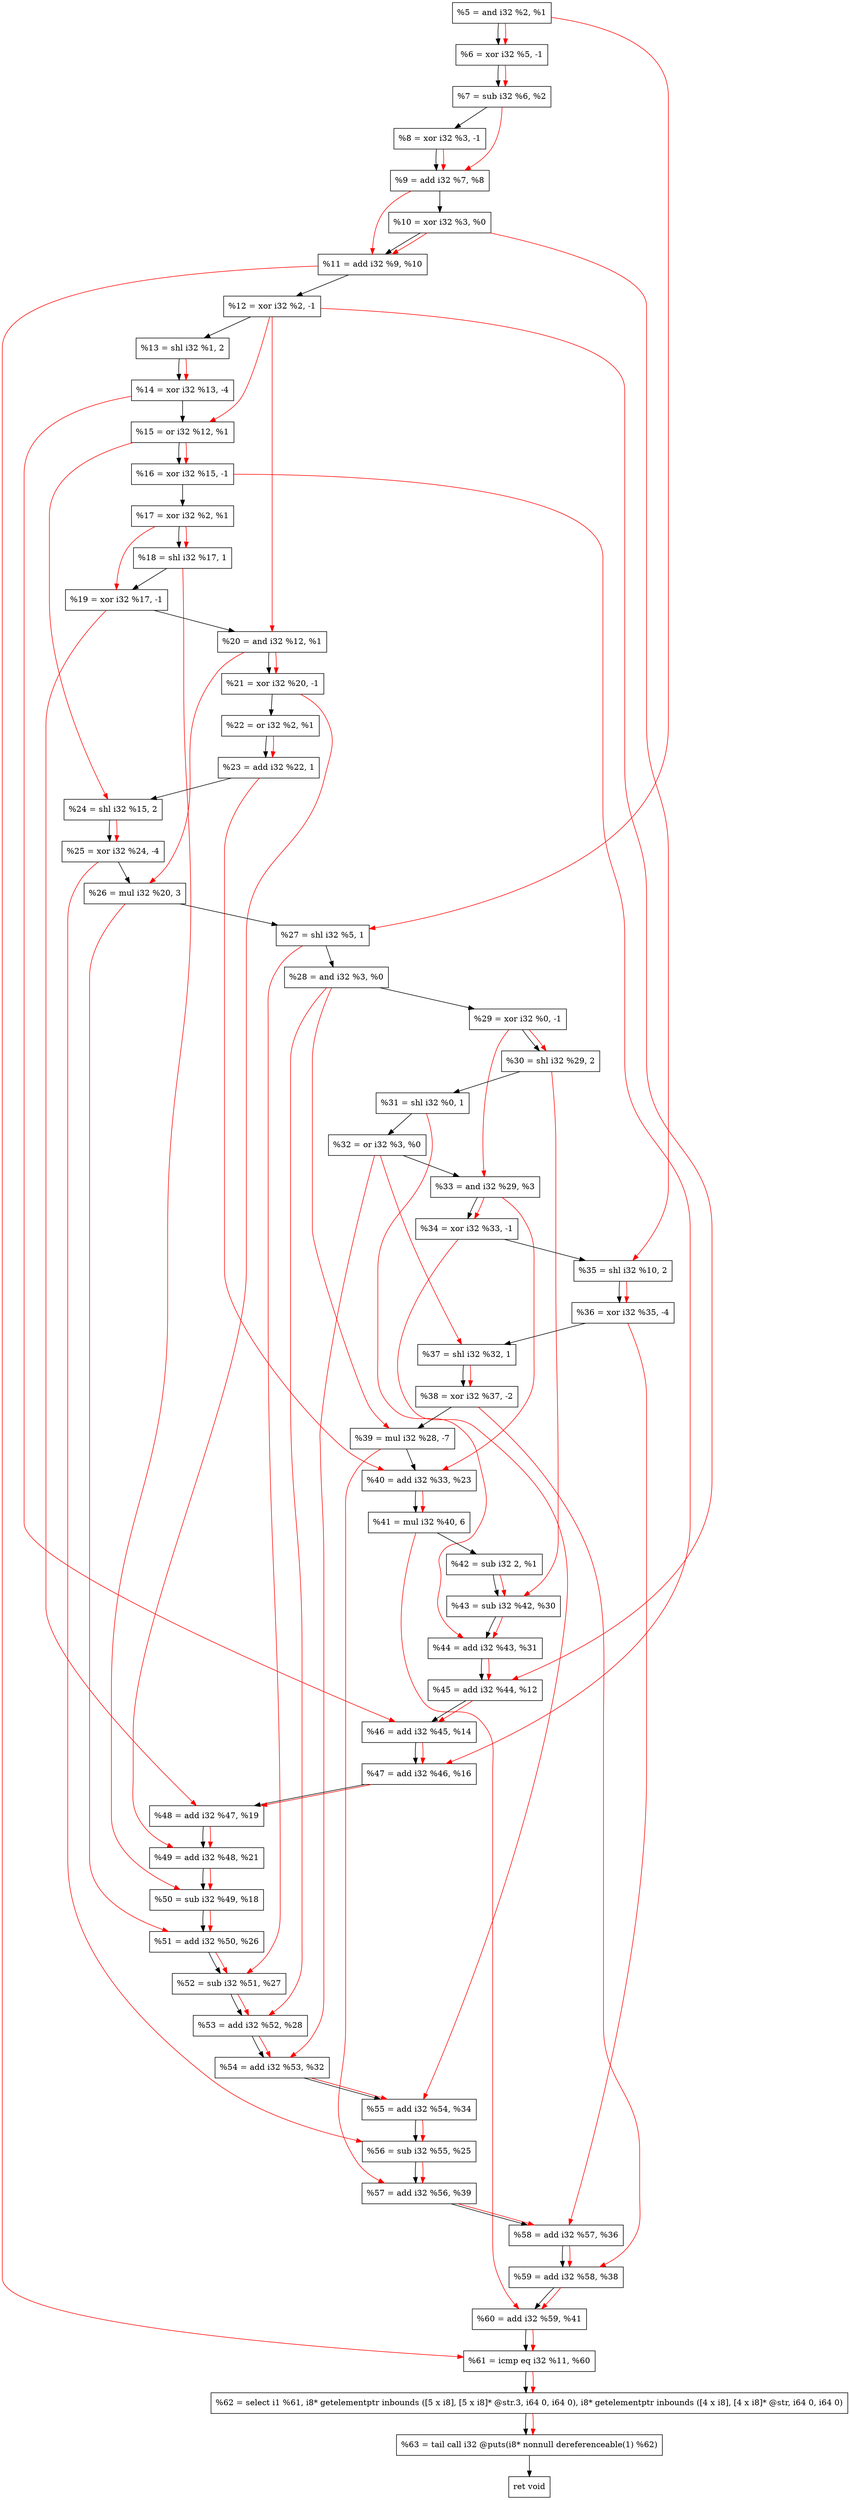 digraph "DFG for'crackme' function" {
	Node0xb86830[shape=record, label="  %5 = and i32 %2, %1"];
	Node0xb86eb0[shape=record, label="  %6 = xor i32 %5, -1"];
	Node0xb86f20[shape=record, label="  %7 = sub i32 %6, %2"];
	Node0xb86f90[shape=record, label="  %8 = xor i32 %3, -1"];
	Node0xb87000[shape=record, label="  %9 = add i32 %7, %8"];
	Node0xb87070[shape=record, label="  %10 = xor i32 %3, %0"];
	Node0xb870e0[shape=record, label="  %11 = add i32 %9, %10"];
	Node0xb87150[shape=record, label="  %12 = xor i32 %2, -1"];
	Node0xb871f0[shape=record, label="  %13 = shl i32 %1, 2"];
	Node0xb87290[shape=record, label="  %14 = xor i32 %13, -4"];
	Node0xb87300[shape=record, label="  %15 = or i32 %12, %1"];
	Node0xb87370[shape=record, label="  %16 = xor i32 %15, -1"];
	Node0xb873e0[shape=record, label="  %17 = xor i32 %2, %1"];
	Node0xb87480[shape=record, label="  %18 = shl i32 %17, 1"];
	Node0xb874f0[shape=record, label="  %19 = xor i32 %17, -1"];
	Node0xb87560[shape=record, label="  %20 = and i32 %12, %1"];
	Node0xb875d0[shape=record, label="  %21 = xor i32 %20, -1"];
	Node0xb87640[shape=record, label="  %22 = or i32 %2, %1"];
	Node0xb876b0[shape=record, label="  %23 = add i32 %22, 1"];
	Node0xb87720[shape=record, label="  %24 = shl i32 %15, 2"];
	Node0xb87790[shape=record, label="  %25 = xor i32 %24, -4"];
	Node0xb87830[shape=record, label="  %26 = mul i32 %20, 3"];
	Node0xb878a0[shape=record, label="  %27 = shl i32 %5, 1"];
	Node0xb87910[shape=record, label="  %28 = and i32 %3, %0"];
	Node0xb87980[shape=record, label="  %29 = xor i32 %0, -1"];
	Node0xb879f0[shape=record, label="  %30 = shl i32 %29, 2"];
	Node0xb87a60[shape=record, label="  %31 = shl i32 %0, 1"];
	Node0xb87ad0[shape=record, label="  %32 = or i32 %3, %0"];
	Node0xb87d50[shape=record, label="  %33 = and i32 %29, %3"];
	Node0xb87dc0[shape=record, label="  %34 = xor i32 %33, -1"];
	Node0xb87e30[shape=record, label="  %35 = shl i32 %10, 2"];
	Node0xb87ea0[shape=record, label="  %36 = xor i32 %35, -4"];
	Node0xb87f10[shape=record, label="  %37 = shl i32 %32, 1"];
	Node0xb87fb0[shape=record, label="  %38 = xor i32 %37, -2"];
	Node0xb88050[shape=record, label="  %39 = mul i32 %28, -7"];
	Node0xb880c0[shape=record, label="  %40 = add i32 %33, %23"];
	Node0xb88160[shape=record, label="  %41 = mul i32 %40, 6"];
	Node0xb881d0[shape=record, label="  %42 = sub i32 2, %1"];
	Node0xb88240[shape=record, label="  %43 = sub i32 %42, %30"];
	Node0xb882b0[shape=record, label="  %44 = add i32 %43, %31"];
	Node0xb88320[shape=record, label="  %45 = add i32 %44, %12"];
	Node0xb88390[shape=record, label="  %46 = add i32 %45, %14"];
	Node0xb88400[shape=record, label="  %47 = add i32 %46, %16"];
	Node0xb88470[shape=record, label="  %48 = add i32 %47, %19"];
	Node0xb884e0[shape=record, label="  %49 = add i32 %48, %21"];
	Node0xb88550[shape=record, label="  %50 = sub i32 %49, %18"];
	Node0xb885c0[shape=record, label="  %51 = add i32 %50, %26"];
	Node0xb88630[shape=record, label="  %52 = sub i32 %51, %27"];
	Node0xb886a0[shape=record, label="  %53 = add i32 %52, %28"];
	Node0xb88710[shape=record, label="  %54 = add i32 %53, %32"];
	Node0xb88780[shape=record, label="  %55 = add i32 %54, %34"];
	Node0xb887f0[shape=record, label="  %56 = sub i32 %55, %25"];
	Node0xb88860[shape=record, label="  %57 = add i32 %56, %39"];
	Node0xb888d0[shape=record, label="  %58 = add i32 %57, %36"];
	Node0xb88940[shape=record, label="  %59 = add i32 %58, %38"];
	Node0xb889b0[shape=record, label="  %60 = add i32 %59, %41"];
	Node0xb88a20[shape=record, label="  %61 = icmp eq i32 %11, %60"];
	Node0xb27268[shape=record, label="  %62 = select i1 %61, i8* getelementptr inbounds ([5 x i8], [5 x i8]* @str.3, i64 0, i64 0), i8* getelementptr inbounds ([4 x i8], [4 x i8]* @str, i64 0, i64 0)"];
	Node0xb88ec0[shape=record, label="  %63 = tail call i32 @puts(i8* nonnull dereferenceable(1) %62)"];
	Node0xb88f10[shape=record, label="  ret void"];
	Node0xb86830 -> Node0xb86eb0;
	Node0xb86eb0 -> Node0xb86f20;
	Node0xb86f20 -> Node0xb86f90;
	Node0xb86f90 -> Node0xb87000;
	Node0xb87000 -> Node0xb87070;
	Node0xb87070 -> Node0xb870e0;
	Node0xb870e0 -> Node0xb87150;
	Node0xb87150 -> Node0xb871f0;
	Node0xb871f0 -> Node0xb87290;
	Node0xb87290 -> Node0xb87300;
	Node0xb87300 -> Node0xb87370;
	Node0xb87370 -> Node0xb873e0;
	Node0xb873e0 -> Node0xb87480;
	Node0xb87480 -> Node0xb874f0;
	Node0xb874f0 -> Node0xb87560;
	Node0xb87560 -> Node0xb875d0;
	Node0xb875d0 -> Node0xb87640;
	Node0xb87640 -> Node0xb876b0;
	Node0xb876b0 -> Node0xb87720;
	Node0xb87720 -> Node0xb87790;
	Node0xb87790 -> Node0xb87830;
	Node0xb87830 -> Node0xb878a0;
	Node0xb878a0 -> Node0xb87910;
	Node0xb87910 -> Node0xb87980;
	Node0xb87980 -> Node0xb879f0;
	Node0xb879f0 -> Node0xb87a60;
	Node0xb87a60 -> Node0xb87ad0;
	Node0xb87ad0 -> Node0xb87d50;
	Node0xb87d50 -> Node0xb87dc0;
	Node0xb87dc0 -> Node0xb87e30;
	Node0xb87e30 -> Node0xb87ea0;
	Node0xb87ea0 -> Node0xb87f10;
	Node0xb87f10 -> Node0xb87fb0;
	Node0xb87fb0 -> Node0xb88050;
	Node0xb88050 -> Node0xb880c0;
	Node0xb880c0 -> Node0xb88160;
	Node0xb88160 -> Node0xb881d0;
	Node0xb881d0 -> Node0xb88240;
	Node0xb88240 -> Node0xb882b0;
	Node0xb882b0 -> Node0xb88320;
	Node0xb88320 -> Node0xb88390;
	Node0xb88390 -> Node0xb88400;
	Node0xb88400 -> Node0xb88470;
	Node0xb88470 -> Node0xb884e0;
	Node0xb884e0 -> Node0xb88550;
	Node0xb88550 -> Node0xb885c0;
	Node0xb885c0 -> Node0xb88630;
	Node0xb88630 -> Node0xb886a0;
	Node0xb886a0 -> Node0xb88710;
	Node0xb88710 -> Node0xb88780;
	Node0xb88780 -> Node0xb887f0;
	Node0xb887f0 -> Node0xb88860;
	Node0xb88860 -> Node0xb888d0;
	Node0xb888d0 -> Node0xb88940;
	Node0xb88940 -> Node0xb889b0;
	Node0xb889b0 -> Node0xb88a20;
	Node0xb88a20 -> Node0xb27268;
	Node0xb27268 -> Node0xb88ec0;
	Node0xb88ec0 -> Node0xb88f10;
edge [color=red]
	Node0xb86830 -> Node0xb86eb0;
	Node0xb86eb0 -> Node0xb86f20;
	Node0xb86f20 -> Node0xb87000;
	Node0xb86f90 -> Node0xb87000;
	Node0xb87000 -> Node0xb870e0;
	Node0xb87070 -> Node0xb870e0;
	Node0xb871f0 -> Node0xb87290;
	Node0xb87150 -> Node0xb87300;
	Node0xb87300 -> Node0xb87370;
	Node0xb873e0 -> Node0xb87480;
	Node0xb873e0 -> Node0xb874f0;
	Node0xb87150 -> Node0xb87560;
	Node0xb87560 -> Node0xb875d0;
	Node0xb87640 -> Node0xb876b0;
	Node0xb87300 -> Node0xb87720;
	Node0xb87720 -> Node0xb87790;
	Node0xb87560 -> Node0xb87830;
	Node0xb86830 -> Node0xb878a0;
	Node0xb87980 -> Node0xb879f0;
	Node0xb87980 -> Node0xb87d50;
	Node0xb87d50 -> Node0xb87dc0;
	Node0xb87070 -> Node0xb87e30;
	Node0xb87e30 -> Node0xb87ea0;
	Node0xb87ad0 -> Node0xb87f10;
	Node0xb87f10 -> Node0xb87fb0;
	Node0xb87910 -> Node0xb88050;
	Node0xb87d50 -> Node0xb880c0;
	Node0xb876b0 -> Node0xb880c0;
	Node0xb880c0 -> Node0xb88160;
	Node0xb881d0 -> Node0xb88240;
	Node0xb879f0 -> Node0xb88240;
	Node0xb88240 -> Node0xb882b0;
	Node0xb87a60 -> Node0xb882b0;
	Node0xb882b0 -> Node0xb88320;
	Node0xb87150 -> Node0xb88320;
	Node0xb88320 -> Node0xb88390;
	Node0xb87290 -> Node0xb88390;
	Node0xb88390 -> Node0xb88400;
	Node0xb87370 -> Node0xb88400;
	Node0xb88400 -> Node0xb88470;
	Node0xb874f0 -> Node0xb88470;
	Node0xb88470 -> Node0xb884e0;
	Node0xb875d0 -> Node0xb884e0;
	Node0xb884e0 -> Node0xb88550;
	Node0xb87480 -> Node0xb88550;
	Node0xb88550 -> Node0xb885c0;
	Node0xb87830 -> Node0xb885c0;
	Node0xb885c0 -> Node0xb88630;
	Node0xb878a0 -> Node0xb88630;
	Node0xb88630 -> Node0xb886a0;
	Node0xb87910 -> Node0xb886a0;
	Node0xb886a0 -> Node0xb88710;
	Node0xb87ad0 -> Node0xb88710;
	Node0xb88710 -> Node0xb88780;
	Node0xb87dc0 -> Node0xb88780;
	Node0xb88780 -> Node0xb887f0;
	Node0xb87790 -> Node0xb887f0;
	Node0xb887f0 -> Node0xb88860;
	Node0xb88050 -> Node0xb88860;
	Node0xb88860 -> Node0xb888d0;
	Node0xb87ea0 -> Node0xb888d0;
	Node0xb888d0 -> Node0xb88940;
	Node0xb87fb0 -> Node0xb88940;
	Node0xb88940 -> Node0xb889b0;
	Node0xb88160 -> Node0xb889b0;
	Node0xb870e0 -> Node0xb88a20;
	Node0xb889b0 -> Node0xb88a20;
	Node0xb88a20 -> Node0xb27268;
	Node0xb27268 -> Node0xb88ec0;
}
